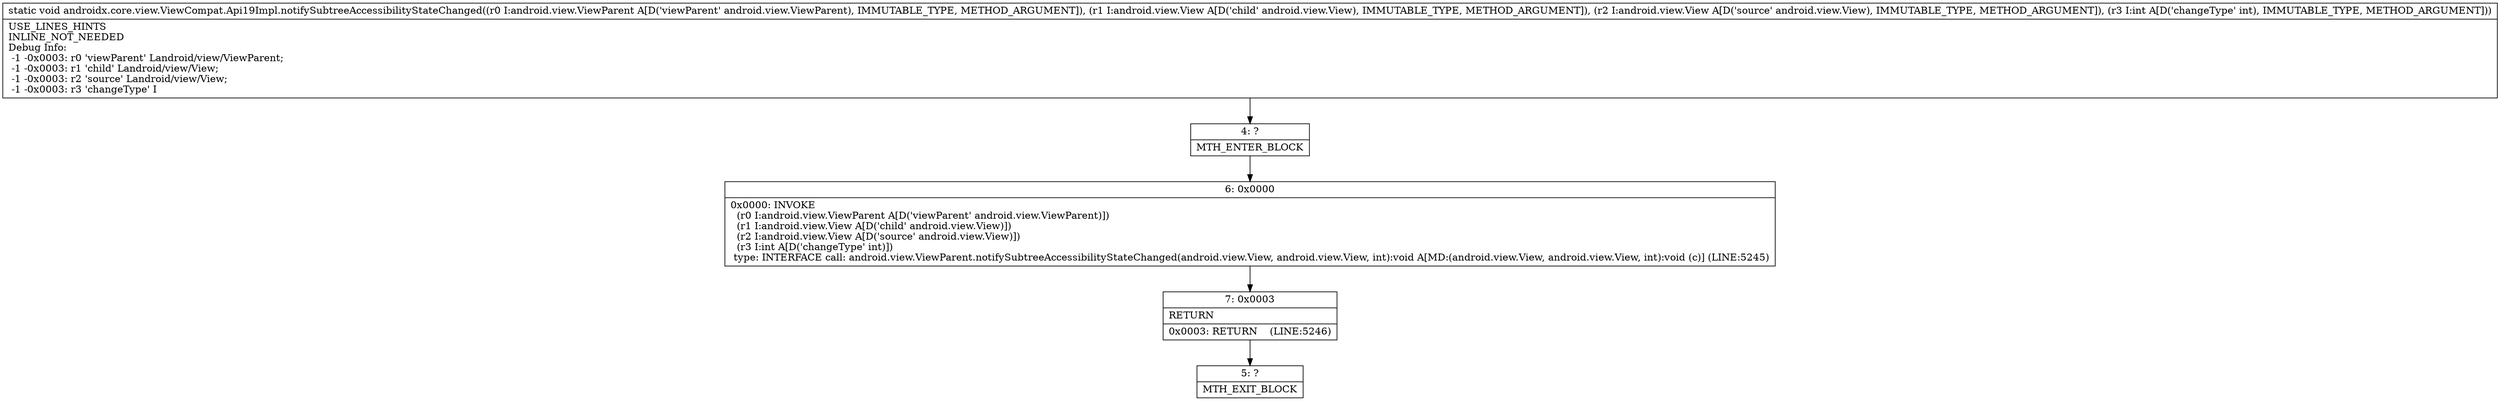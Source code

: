 digraph "CFG forandroidx.core.view.ViewCompat.Api19Impl.notifySubtreeAccessibilityStateChanged(Landroid\/view\/ViewParent;Landroid\/view\/View;Landroid\/view\/View;I)V" {
Node_4 [shape=record,label="{4\:\ ?|MTH_ENTER_BLOCK\l}"];
Node_6 [shape=record,label="{6\:\ 0x0000|0x0000: INVOKE  \l  (r0 I:android.view.ViewParent A[D('viewParent' android.view.ViewParent)])\l  (r1 I:android.view.View A[D('child' android.view.View)])\l  (r2 I:android.view.View A[D('source' android.view.View)])\l  (r3 I:int A[D('changeType' int)])\l type: INTERFACE call: android.view.ViewParent.notifySubtreeAccessibilityStateChanged(android.view.View, android.view.View, int):void A[MD:(android.view.View, android.view.View, int):void (c)] (LINE:5245)\l}"];
Node_7 [shape=record,label="{7\:\ 0x0003|RETURN\l|0x0003: RETURN    (LINE:5246)\l}"];
Node_5 [shape=record,label="{5\:\ ?|MTH_EXIT_BLOCK\l}"];
MethodNode[shape=record,label="{static void androidx.core.view.ViewCompat.Api19Impl.notifySubtreeAccessibilityStateChanged((r0 I:android.view.ViewParent A[D('viewParent' android.view.ViewParent), IMMUTABLE_TYPE, METHOD_ARGUMENT]), (r1 I:android.view.View A[D('child' android.view.View), IMMUTABLE_TYPE, METHOD_ARGUMENT]), (r2 I:android.view.View A[D('source' android.view.View), IMMUTABLE_TYPE, METHOD_ARGUMENT]), (r3 I:int A[D('changeType' int), IMMUTABLE_TYPE, METHOD_ARGUMENT]))  | USE_LINES_HINTS\lINLINE_NOT_NEEDED\lDebug Info:\l  \-1 \-0x0003: r0 'viewParent' Landroid\/view\/ViewParent;\l  \-1 \-0x0003: r1 'child' Landroid\/view\/View;\l  \-1 \-0x0003: r2 'source' Landroid\/view\/View;\l  \-1 \-0x0003: r3 'changeType' I\l}"];
MethodNode -> Node_4;Node_4 -> Node_6;
Node_6 -> Node_7;
Node_7 -> Node_5;
}


